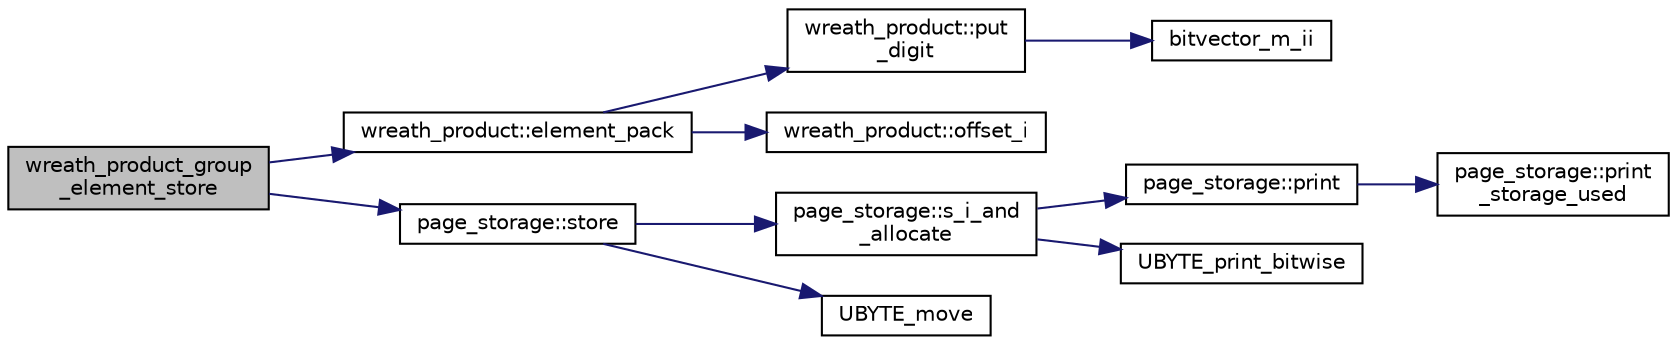 digraph "wreath_product_group_element_store"
{
  edge [fontname="Helvetica",fontsize="10",labelfontname="Helvetica",labelfontsize="10"];
  node [fontname="Helvetica",fontsize="10",shape=record];
  rankdir="LR";
  Node214 [label="wreath_product_group\l_element_store",height=0.2,width=0.4,color="black", fillcolor="grey75", style="filled", fontcolor="black"];
  Node214 -> Node215 [color="midnightblue",fontsize="10",style="solid",fontname="Helvetica"];
  Node215 [label="wreath_product::element_pack",height=0.2,width=0.4,color="black", fillcolor="white", style="filled",URL="$d8/dfa/classwreath__product.html#af46c75e9d831d8b2443a42290b32c99b"];
  Node215 -> Node216 [color="midnightblue",fontsize="10",style="solid",fontname="Helvetica"];
  Node216 [label="wreath_product::put\l_digit",height=0.2,width=0.4,color="black", fillcolor="white", style="filled",URL="$d8/dfa/classwreath__product.html#ad5a4b2b18dcb1d9406b76d6145d7d8a0"];
  Node216 -> Node217 [color="midnightblue",fontsize="10",style="solid",fontname="Helvetica"];
  Node217 [label="bitvector_m_ii",height=0.2,width=0.4,color="black", fillcolor="white", style="filled",URL="$df/dbf/sajeeb_8_c.html#a31da55e2b26316d582cd322dc670b67b"];
  Node215 -> Node218 [color="midnightblue",fontsize="10",style="solid",fontname="Helvetica"];
  Node218 [label="wreath_product::offset_i",height=0.2,width=0.4,color="black", fillcolor="white", style="filled",URL="$d8/dfa/classwreath__product.html#a081d6eed767bdd84bc74e555815641c6"];
  Node214 -> Node219 [color="midnightblue",fontsize="10",style="solid",fontname="Helvetica"];
  Node219 [label="page_storage::store",height=0.2,width=0.4,color="black", fillcolor="white", style="filled",URL="$dc/d72/classpage__storage.html#a3d04ee0a97310a8211e223ccea1d2d3f"];
  Node219 -> Node220 [color="midnightblue",fontsize="10",style="solid",fontname="Helvetica"];
  Node220 [label="page_storage::s_i_and\l_allocate",height=0.2,width=0.4,color="black", fillcolor="white", style="filled",URL="$dc/d72/classpage__storage.html#aa43eb1ae49a6688771f7a89cbe2cd7bf"];
  Node220 -> Node221 [color="midnightblue",fontsize="10",style="solid",fontname="Helvetica"];
  Node221 [label="page_storage::print",height=0.2,width=0.4,color="black", fillcolor="white", style="filled",URL="$dc/d72/classpage__storage.html#a61e349f7431f6e16328bcfbc7e1d5633"];
  Node221 -> Node222 [color="midnightblue",fontsize="10",style="solid",fontname="Helvetica"];
  Node222 [label="page_storage::print\l_storage_used",height=0.2,width=0.4,color="black", fillcolor="white", style="filled",URL="$dc/d72/classpage__storage.html#a719dd1f54fd300fbc94ca2b750ed4508"];
  Node220 -> Node223 [color="midnightblue",fontsize="10",style="solid",fontname="Helvetica"];
  Node223 [label="UBYTE_print_bitwise",height=0.2,width=0.4,color="black", fillcolor="white", style="filled",URL="$d5/db4/io__and__os_8h.html#a920069ee78174f219534fed767865637"];
  Node219 -> Node224 [color="midnightblue",fontsize="10",style="solid",fontname="Helvetica"];
  Node224 [label="UBYTE_move",height=0.2,width=0.4,color="black", fillcolor="white", style="filled",URL="$d9/d60/discreta_8h.html#ae0491e6776a8371ca5387826b752780b"];
}
